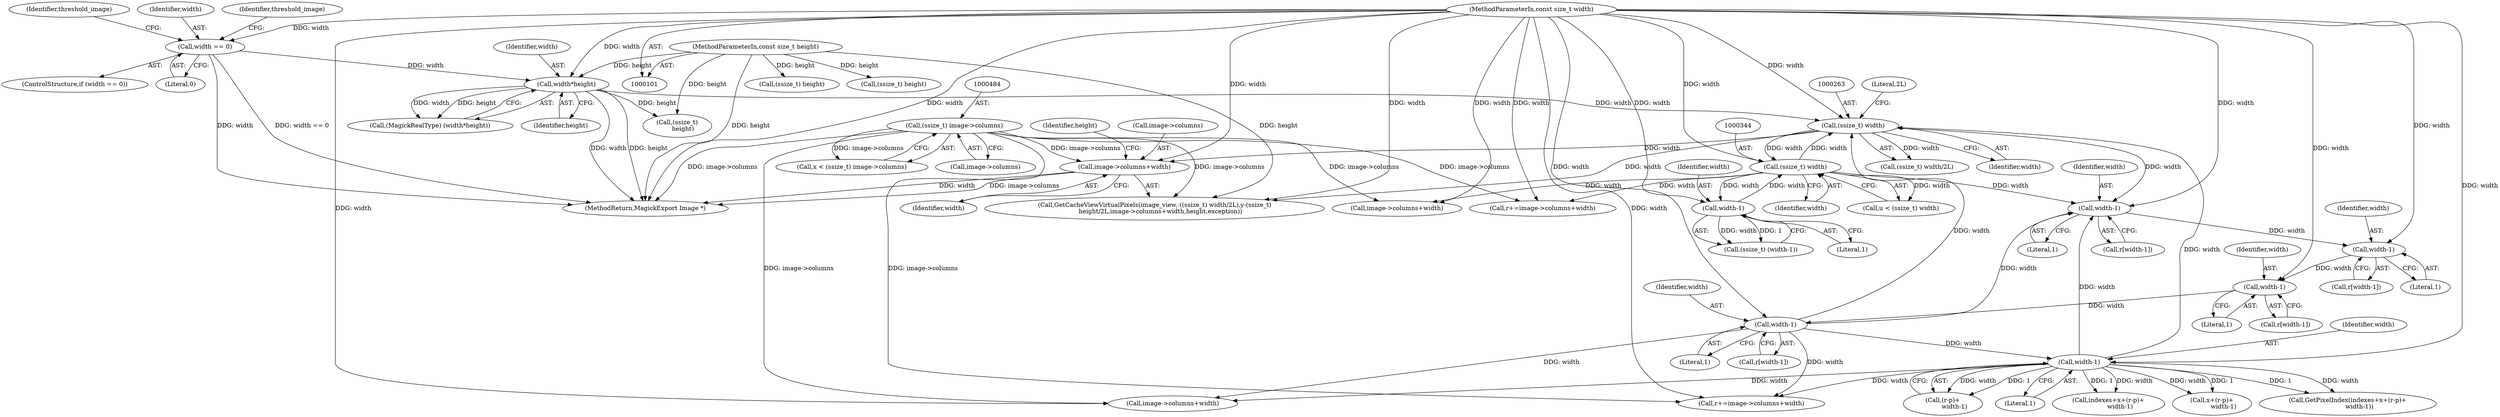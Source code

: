 digraph "0_ImageMagick_55e6dc49f1a381d9d511ee2f888fdc3e3c3e3953@pointer" {
"1000273" [label="(Call,image->columns+width)"];
"1000483" [label="(Call,(ssize_t) image->columns)"];
"1000262" [label="(Call,(ssize_t) width)"];
"1000214" [label="(Call,width*height)"];
"1000174" [label="(Call,width == 0)"];
"1000103" [label="(MethodParameterIn,const size_t width)"];
"1000104" [label="(MethodParameterIn,const size_t height)"];
"1000646" [label="(Call,width-1)"];
"1000635" [label="(Call,width-1)"];
"1000624" [label="(Call,width-1)"];
"1000613" [label="(Call,width-1)"];
"1000671" [label="(Call,width-1)"];
"1000343" [label="(Call,(ssize_t) width)"];
"1000354" [label="(Call,width-1)"];
"1000182" [label="(Identifier,threshold_image)"];
"1000343" [label="(Call,(ssize_t) width)"];
"1000889" [label="(MethodReturn,MagickExport Image *)"];
"1000277" [label="(Identifier,width)"];
"1000212" [label="(Call,(MagickRealType) (width*height))"];
"1000676" [label="(Call,image->columns+width)"];
"1000625" [label="(Identifier,width)"];
"1000178" [label="(Identifier,threshold_image)"];
"1000273" [label="(Call,image->columns+width)"];
"1000174" [label="(Call,width == 0)"];
"1000644" [label="(Call,r[width-1])"];
"1000269" [label="(Call,(ssize_t)\n      height)"];
"1000626" [label="(Literal,1)"];
"1000622" [label="(Call,r[width-1])"];
"1000633" [label="(Call,r[width-1])"];
"1000352" [label="(Call,(ssize_t) (width-1))"];
"1000214" [label="(Call,width*height)"];
"1000635" [label="(Call,width-1)"];
"1000258" [label="(Call,GetCacheViewVirtualPixels(image_view,-((ssize_t) width/2L),y-(ssize_t)\n      height/2L,image->columns+width,height,exception))"];
"1000331" [label="(Call,(ssize_t) height)"];
"1000261" [label="(Call,(ssize_t) width/2L)"];
"1000542" [label="(Call,(ssize_t) height)"];
"1000278" [label="(Identifier,height)"];
"1000175" [label="(Identifier,width)"];
"1000265" [label="(Literal,2L)"];
"1000637" [label="(Literal,1)"];
"1000470" [label="(Call,r+=image->columns+width)"];
"1000215" [label="(Identifier,width)"];
"1000216" [label="(Identifier,height)"];
"1000646" [label="(Call,width-1)"];
"1000671" [label="(Call,width-1)"];
"1000673" [label="(Literal,1)"];
"1000345" [label="(Identifier,width)"];
"1000674" [label="(Call,r+=image->columns+width)"];
"1000648" [label="(Literal,1)"];
"1000354" [label="(Call,width-1)"];
"1000356" [label="(Literal,1)"];
"1000614" [label="(Identifier,width)"];
"1000611" [label="(Call,r[width-1])"];
"1000481" [label="(Call,x < (ssize_t) image->columns)"];
"1000176" [label="(Literal,0)"];
"1000615" [label="(Literal,1)"];
"1000663" [label="(Call,indexes+x+(r-p)+\n            width-1)"];
"1000355" [label="(Identifier,width)"];
"1000662" [label="(Call,GetPixelIndex(indexes+x+(r-p)+\n            width-1))"];
"1000624" [label="(Call,width-1)"];
"1000472" [label="(Call,image->columns+width)"];
"1000485" [label="(Call,image->columns)"];
"1000672" [label="(Identifier,width)"];
"1000264" [label="(Identifier,width)"];
"1000262" [label="(Call,(ssize_t) width)"];
"1000104" [label="(MethodParameterIn,const size_t height)"];
"1000103" [label="(MethodParameterIn,const size_t width)"];
"1000636" [label="(Identifier,width)"];
"1000341" [label="(Call,u < (ssize_t) width)"];
"1000667" [label="(Call,(r-p)+\n            width-1)"];
"1000665" [label="(Call,x+(r-p)+\n            width-1)"];
"1000647" [label="(Identifier,width)"];
"1000613" [label="(Call,width-1)"];
"1000173" [label="(ControlStructure,if (width == 0))"];
"1000274" [label="(Call,image->columns)"];
"1000483" [label="(Call,(ssize_t) image->columns)"];
"1000273" -> "1000258"  [label="AST: "];
"1000273" -> "1000277"  [label="CFG: "];
"1000274" -> "1000273"  [label="AST: "];
"1000277" -> "1000273"  [label="AST: "];
"1000278" -> "1000273"  [label="CFG: "];
"1000273" -> "1000889"  [label="DDG: image->columns"];
"1000273" -> "1000889"  [label="DDG: width"];
"1000483" -> "1000273"  [label="DDG: image->columns"];
"1000262" -> "1000273"  [label="DDG: width"];
"1000103" -> "1000273"  [label="DDG: width"];
"1000483" -> "1000481"  [label="AST: "];
"1000483" -> "1000485"  [label="CFG: "];
"1000484" -> "1000483"  [label="AST: "];
"1000485" -> "1000483"  [label="AST: "];
"1000481" -> "1000483"  [label="CFG: "];
"1000483" -> "1000889"  [label="DDG: image->columns"];
"1000483" -> "1000258"  [label="DDG: image->columns"];
"1000483" -> "1000470"  [label="DDG: image->columns"];
"1000483" -> "1000472"  [label="DDG: image->columns"];
"1000483" -> "1000481"  [label="DDG: image->columns"];
"1000483" -> "1000674"  [label="DDG: image->columns"];
"1000483" -> "1000676"  [label="DDG: image->columns"];
"1000262" -> "1000261"  [label="AST: "];
"1000262" -> "1000264"  [label="CFG: "];
"1000263" -> "1000262"  [label="AST: "];
"1000264" -> "1000262"  [label="AST: "];
"1000265" -> "1000262"  [label="CFG: "];
"1000262" -> "1000261"  [label="DDG: width"];
"1000214" -> "1000262"  [label="DDG: width"];
"1000103" -> "1000262"  [label="DDG: width"];
"1000646" -> "1000262"  [label="DDG: width"];
"1000671" -> "1000262"  [label="DDG: width"];
"1000343" -> "1000262"  [label="DDG: width"];
"1000262" -> "1000258"  [label="DDG: width"];
"1000262" -> "1000343"  [label="DDG: width"];
"1000262" -> "1000613"  [label="DDG: width"];
"1000214" -> "1000212"  [label="AST: "];
"1000214" -> "1000216"  [label="CFG: "];
"1000215" -> "1000214"  [label="AST: "];
"1000216" -> "1000214"  [label="AST: "];
"1000212" -> "1000214"  [label="CFG: "];
"1000214" -> "1000889"  [label="DDG: height"];
"1000214" -> "1000889"  [label="DDG: width"];
"1000214" -> "1000212"  [label="DDG: width"];
"1000214" -> "1000212"  [label="DDG: height"];
"1000174" -> "1000214"  [label="DDG: width"];
"1000103" -> "1000214"  [label="DDG: width"];
"1000104" -> "1000214"  [label="DDG: height"];
"1000214" -> "1000269"  [label="DDG: height"];
"1000174" -> "1000173"  [label="AST: "];
"1000174" -> "1000176"  [label="CFG: "];
"1000175" -> "1000174"  [label="AST: "];
"1000176" -> "1000174"  [label="AST: "];
"1000178" -> "1000174"  [label="CFG: "];
"1000182" -> "1000174"  [label="CFG: "];
"1000174" -> "1000889"  [label="DDG: width"];
"1000174" -> "1000889"  [label="DDG: width == 0"];
"1000103" -> "1000174"  [label="DDG: width"];
"1000103" -> "1000101"  [label="AST: "];
"1000103" -> "1000889"  [label="DDG: width"];
"1000103" -> "1000258"  [label="DDG: width"];
"1000103" -> "1000343"  [label="DDG: width"];
"1000103" -> "1000354"  [label="DDG: width"];
"1000103" -> "1000470"  [label="DDG: width"];
"1000103" -> "1000472"  [label="DDG: width"];
"1000103" -> "1000613"  [label="DDG: width"];
"1000103" -> "1000624"  [label="DDG: width"];
"1000103" -> "1000635"  [label="DDG: width"];
"1000103" -> "1000646"  [label="DDG: width"];
"1000103" -> "1000671"  [label="DDG: width"];
"1000103" -> "1000674"  [label="DDG: width"];
"1000103" -> "1000676"  [label="DDG: width"];
"1000104" -> "1000101"  [label="AST: "];
"1000104" -> "1000889"  [label="DDG: height"];
"1000104" -> "1000269"  [label="DDG: height"];
"1000104" -> "1000258"  [label="DDG: height"];
"1000104" -> "1000331"  [label="DDG: height"];
"1000104" -> "1000542"  [label="DDG: height"];
"1000646" -> "1000644"  [label="AST: "];
"1000646" -> "1000648"  [label="CFG: "];
"1000647" -> "1000646"  [label="AST: "];
"1000648" -> "1000646"  [label="AST: "];
"1000644" -> "1000646"  [label="CFG: "];
"1000646" -> "1000613"  [label="DDG: width"];
"1000635" -> "1000646"  [label="DDG: width"];
"1000646" -> "1000671"  [label="DDG: width"];
"1000646" -> "1000674"  [label="DDG: width"];
"1000646" -> "1000676"  [label="DDG: width"];
"1000635" -> "1000633"  [label="AST: "];
"1000635" -> "1000637"  [label="CFG: "];
"1000636" -> "1000635"  [label="AST: "];
"1000637" -> "1000635"  [label="AST: "];
"1000633" -> "1000635"  [label="CFG: "];
"1000624" -> "1000635"  [label="DDG: width"];
"1000624" -> "1000622"  [label="AST: "];
"1000624" -> "1000626"  [label="CFG: "];
"1000625" -> "1000624"  [label="AST: "];
"1000626" -> "1000624"  [label="AST: "];
"1000622" -> "1000624"  [label="CFG: "];
"1000613" -> "1000624"  [label="DDG: width"];
"1000613" -> "1000611"  [label="AST: "];
"1000613" -> "1000615"  [label="CFG: "];
"1000614" -> "1000613"  [label="AST: "];
"1000615" -> "1000613"  [label="AST: "];
"1000611" -> "1000613"  [label="CFG: "];
"1000671" -> "1000613"  [label="DDG: width"];
"1000343" -> "1000613"  [label="DDG: width"];
"1000671" -> "1000667"  [label="AST: "];
"1000671" -> "1000673"  [label="CFG: "];
"1000672" -> "1000671"  [label="AST: "];
"1000673" -> "1000671"  [label="AST: "];
"1000667" -> "1000671"  [label="CFG: "];
"1000671" -> "1000662"  [label="DDG: width"];
"1000671" -> "1000662"  [label="DDG: 1"];
"1000671" -> "1000663"  [label="DDG: width"];
"1000671" -> "1000663"  [label="DDG: 1"];
"1000671" -> "1000665"  [label="DDG: width"];
"1000671" -> "1000665"  [label="DDG: 1"];
"1000671" -> "1000667"  [label="DDG: width"];
"1000671" -> "1000667"  [label="DDG: 1"];
"1000671" -> "1000674"  [label="DDG: width"];
"1000671" -> "1000676"  [label="DDG: width"];
"1000343" -> "1000341"  [label="AST: "];
"1000343" -> "1000345"  [label="CFG: "];
"1000344" -> "1000343"  [label="AST: "];
"1000345" -> "1000343"  [label="AST: "];
"1000341" -> "1000343"  [label="CFG: "];
"1000343" -> "1000341"  [label="DDG: width"];
"1000354" -> "1000343"  [label="DDG: width"];
"1000343" -> "1000354"  [label="DDG: width"];
"1000343" -> "1000470"  [label="DDG: width"];
"1000343" -> "1000472"  [label="DDG: width"];
"1000354" -> "1000352"  [label="AST: "];
"1000354" -> "1000356"  [label="CFG: "];
"1000355" -> "1000354"  [label="AST: "];
"1000356" -> "1000354"  [label="AST: "];
"1000352" -> "1000354"  [label="CFG: "];
"1000354" -> "1000352"  [label="DDG: width"];
"1000354" -> "1000352"  [label="DDG: 1"];
}
